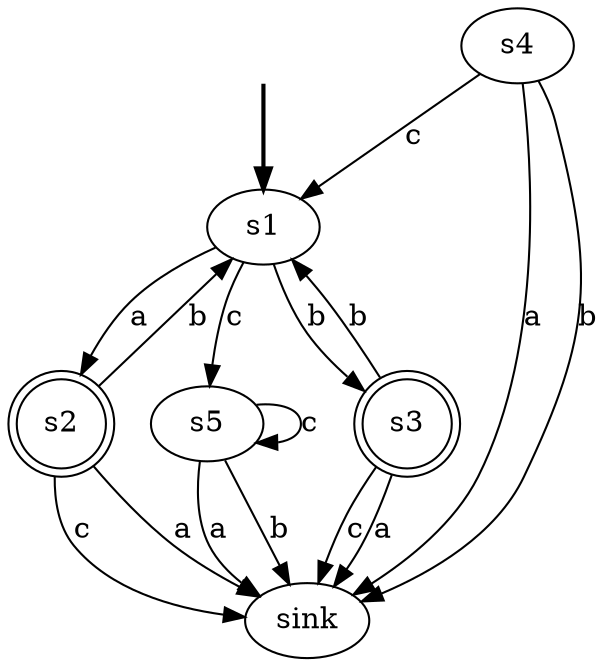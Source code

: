 digraph {
	fake [style=invisible]
	s2 [shape=doublecircle]
	s1 [root=true]
	s4
	s5
	s3 [shape=doublecircle]
	fake -> s1 [style=bold]
	s2 -> sink [label=c]
	s2 -> sink [label=a]
	s2 -> s1 [label=b]
	s1 -> s2 [label=a]
	s1 -> s5 [label=c]
	s1 -> s3 [label=b]
	s4 -> s1 [label=c]
	s4 -> sink [label=a]
	s4 -> sink [label=b]
	s5 -> s5 [label=c]
	s5 -> sink [label=a]
	s5 -> sink [label=b]
	s3 -> sink [label=c]
	s3 -> sink [label=a]
	s3 -> s1 [label=b]
}
